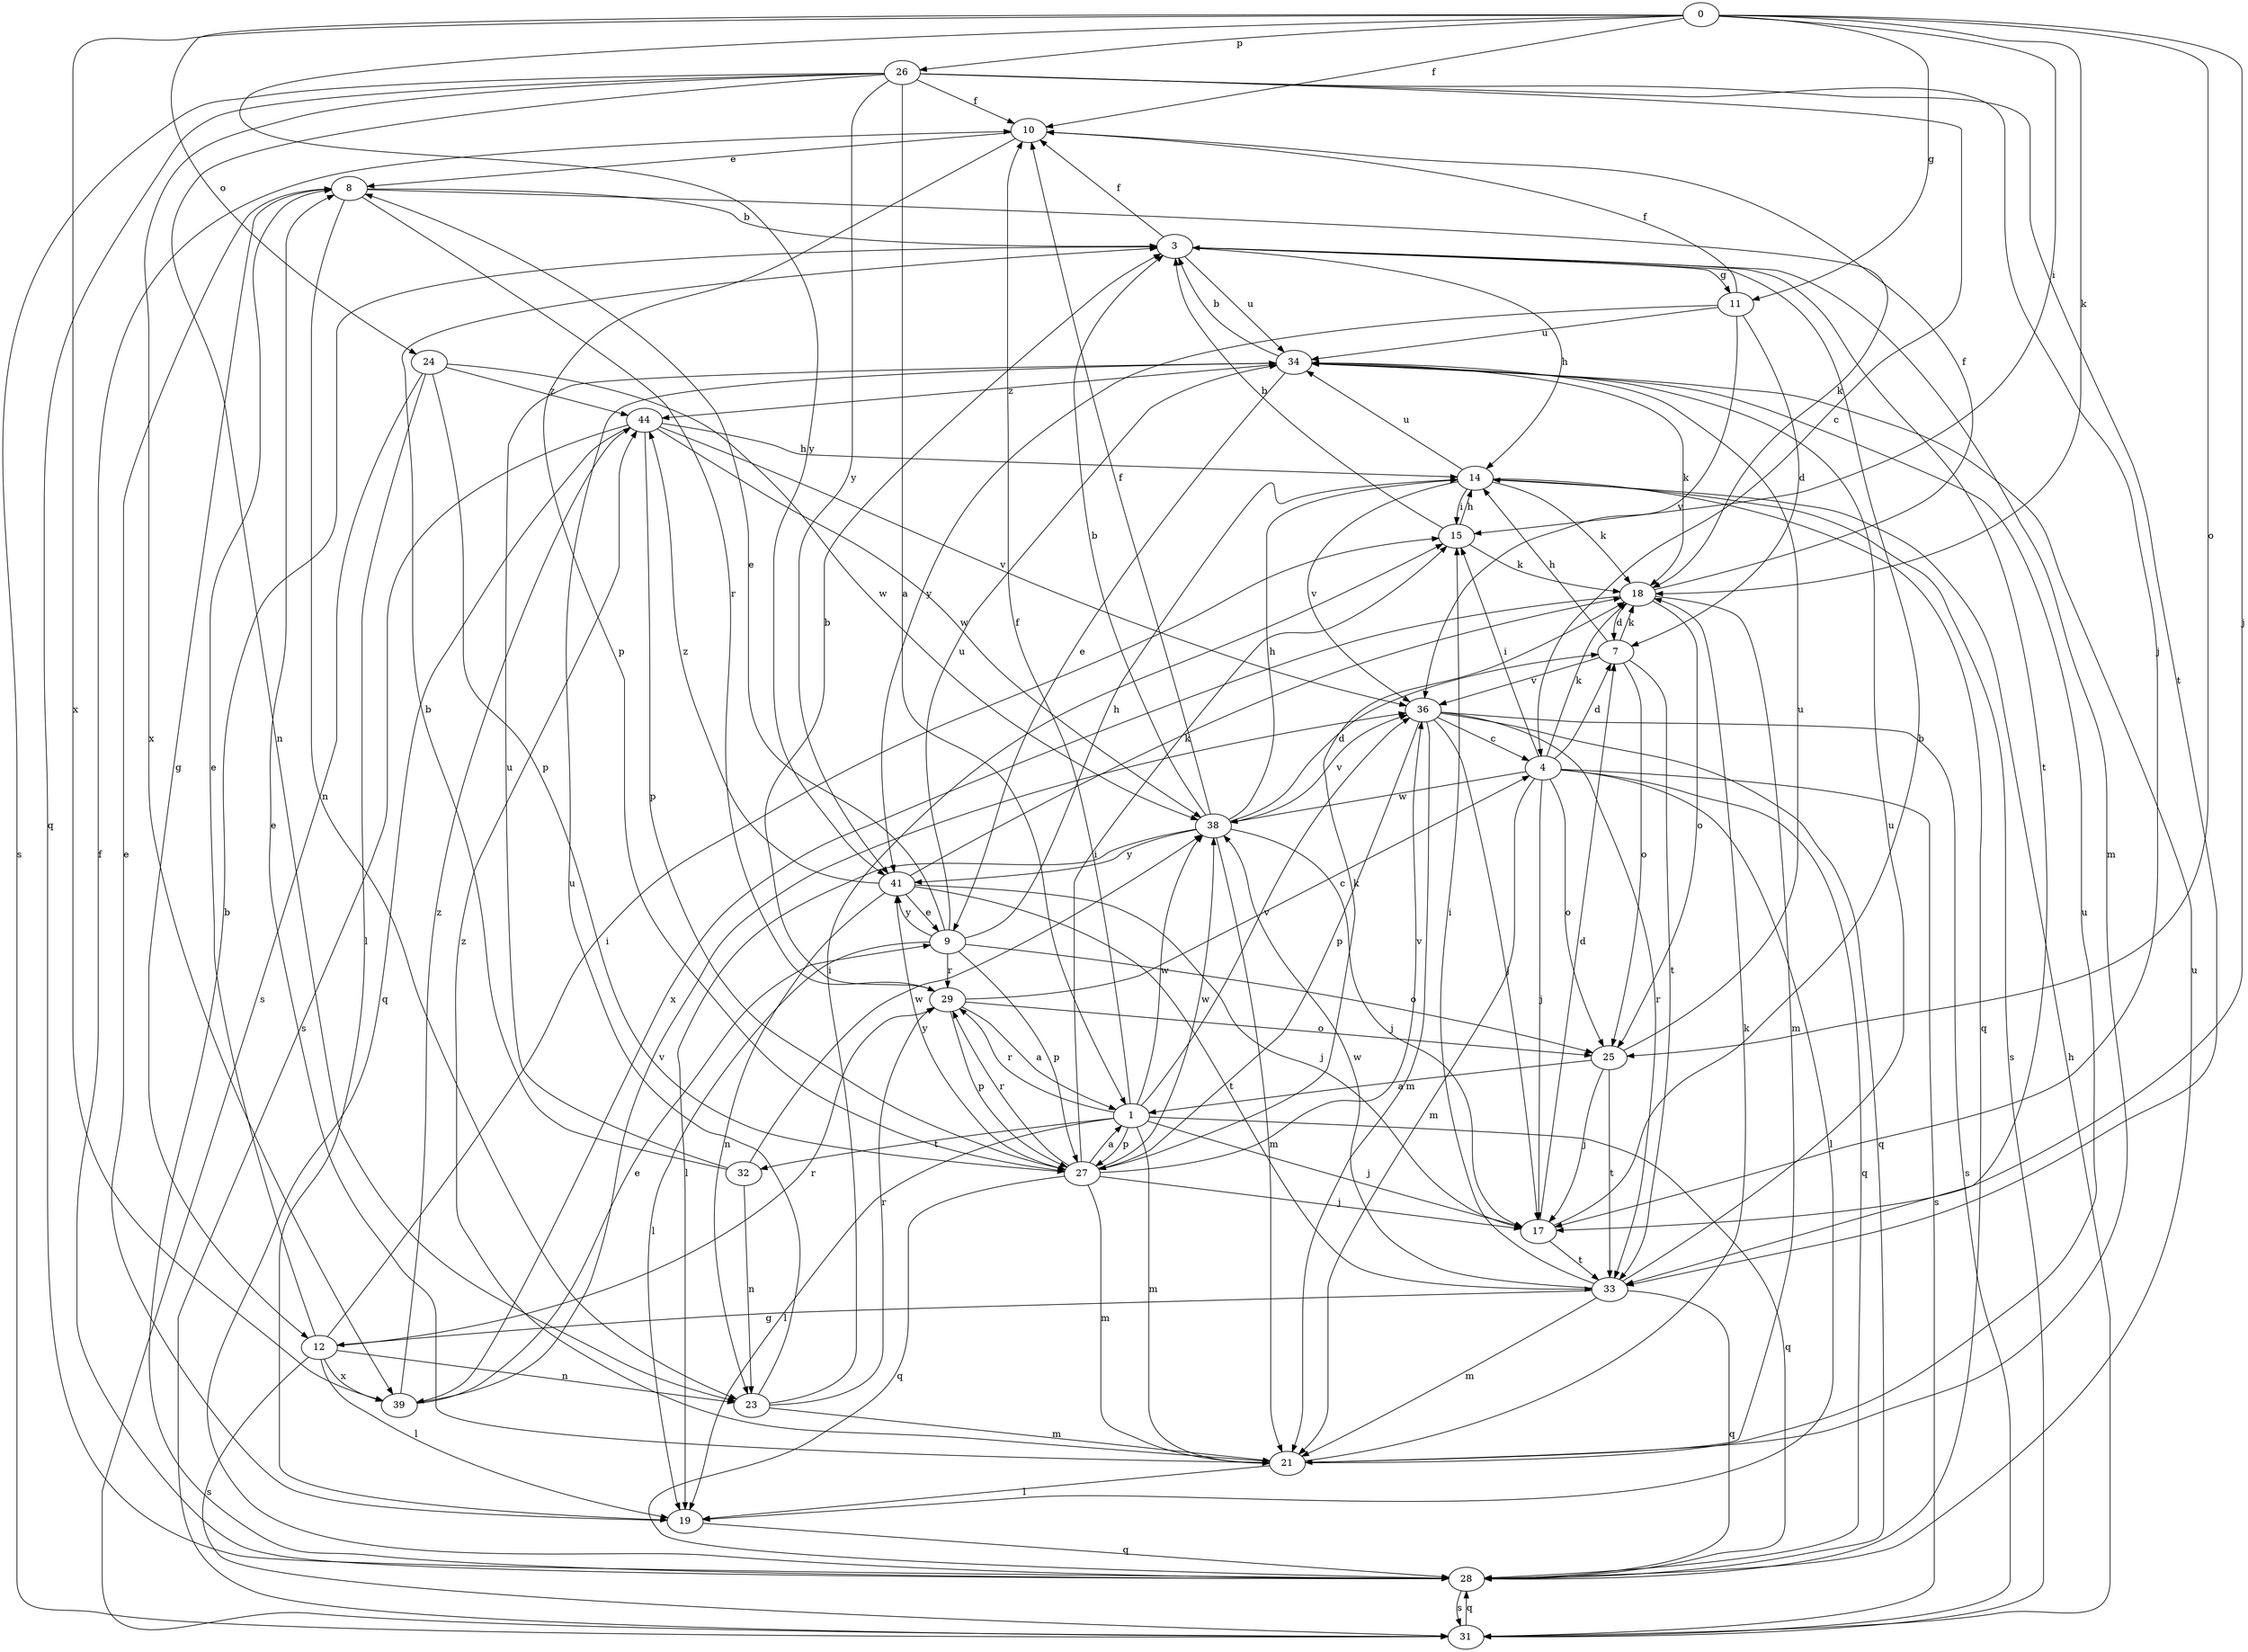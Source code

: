 strict digraph  {
0;
1;
3;
4;
7;
8;
9;
10;
11;
12;
14;
15;
17;
18;
19;
21;
23;
24;
25;
26;
27;
28;
29;
31;
32;
33;
34;
36;
38;
39;
41;
44;
0 -> 10  [label=f];
0 -> 11  [label=g];
0 -> 15  [label=i];
0 -> 17  [label=j];
0 -> 18  [label=k];
0 -> 24  [label=o];
0 -> 25  [label=o];
0 -> 26  [label=p];
0 -> 39  [label=x];
0 -> 41  [label=y];
1 -> 10  [label=f];
1 -> 17  [label=j];
1 -> 19  [label=l];
1 -> 21  [label=m];
1 -> 27  [label=p];
1 -> 28  [label=q];
1 -> 29  [label=r];
1 -> 32  [label=t];
1 -> 36  [label=v];
1 -> 38  [label=w];
3 -> 10  [label=f];
3 -> 11  [label=g];
3 -> 14  [label=h];
3 -> 21  [label=m];
3 -> 33  [label=t];
3 -> 34  [label=u];
4 -> 7  [label=d];
4 -> 15  [label=i];
4 -> 17  [label=j];
4 -> 18  [label=k];
4 -> 19  [label=l];
4 -> 21  [label=m];
4 -> 25  [label=o];
4 -> 28  [label=q];
4 -> 31  [label=s];
4 -> 38  [label=w];
7 -> 14  [label=h];
7 -> 18  [label=k];
7 -> 25  [label=o];
7 -> 33  [label=t];
7 -> 36  [label=v];
8 -> 3  [label=b];
8 -> 12  [label=g];
8 -> 18  [label=k];
8 -> 23  [label=n];
8 -> 29  [label=r];
9 -> 8  [label=e];
9 -> 14  [label=h];
9 -> 19  [label=l];
9 -> 25  [label=o];
9 -> 27  [label=p];
9 -> 29  [label=r];
9 -> 34  [label=u];
9 -> 41  [label=y];
10 -> 8  [label=e];
10 -> 27  [label=p];
11 -> 7  [label=d];
11 -> 10  [label=f];
11 -> 34  [label=u];
11 -> 36  [label=v];
11 -> 41  [label=y];
12 -> 8  [label=e];
12 -> 15  [label=i];
12 -> 19  [label=l];
12 -> 23  [label=n];
12 -> 29  [label=r];
12 -> 31  [label=s];
12 -> 39  [label=x];
14 -> 15  [label=i];
14 -> 18  [label=k];
14 -> 28  [label=q];
14 -> 31  [label=s];
14 -> 34  [label=u];
14 -> 36  [label=v];
15 -> 3  [label=b];
15 -> 14  [label=h];
15 -> 18  [label=k];
17 -> 3  [label=b];
17 -> 7  [label=d];
17 -> 33  [label=t];
18 -> 7  [label=d];
18 -> 10  [label=f];
18 -> 21  [label=m];
18 -> 25  [label=o];
18 -> 39  [label=x];
19 -> 8  [label=e];
19 -> 28  [label=q];
21 -> 8  [label=e];
21 -> 18  [label=k];
21 -> 19  [label=l];
21 -> 34  [label=u];
21 -> 44  [label=z];
23 -> 15  [label=i];
23 -> 21  [label=m];
23 -> 29  [label=r];
23 -> 34  [label=u];
24 -> 19  [label=l];
24 -> 27  [label=p];
24 -> 31  [label=s];
24 -> 38  [label=w];
24 -> 44  [label=z];
25 -> 1  [label=a];
25 -> 17  [label=j];
25 -> 33  [label=t];
25 -> 34  [label=u];
26 -> 1  [label=a];
26 -> 4  [label=c];
26 -> 10  [label=f];
26 -> 17  [label=j];
26 -> 23  [label=n];
26 -> 28  [label=q];
26 -> 31  [label=s];
26 -> 33  [label=t];
26 -> 39  [label=x];
26 -> 41  [label=y];
27 -> 1  [label=a];
27 -> 15  [label=i];
27 -> 17  [label=j];
27 -> 18  [label=k];
27 -> 21  [label=m];
27 -> 28  [label=q];
27 -> 29  [label=r];
27 -> 36  [label=v];
27 -> 38  [label=w];
27 -> 41  [label=y];
28 -> 3  [label=b];
28 -> 10  [label=f];
28 -> 31  [label=s];
28 -> 34  [label=u];
29 -> 1  [label=a];
29 -> 3  [label=b];
29 -> 4  [label=c];
29 -> 25  [label=o];
29 -> 27  [label=p];
31 -> 14  [label=h];
31 -> 28  [label=q];
32 -> 3  [label=b];
32 -> 23  [label=n];
32 -> 34  [label=u];
32 -> 38  [label=w];
33 -> 12  [label=g];
33 -> 15  [label=i];
33 -> 21  [label=m];
33 -> 28  [label=q];
33 -> 34  [label=u];
33 -> 38  [label=w];
34 -> 3  [label=b];
34 -> 9  [label=e];
34 -> 18  [label=k];
34 -> 44  [label=z];
36 -> 4  [label=c];
36 -> 17  [label=j];
36 -> 21  [label=m];
36 -> 27  [label=p];
36 -> 28  [label=q];
36 -> 31  [label=s];
36 -> 33  [label=r];
38 -> 3  [label=b];
38 -> 7  [label=d];
38 -> 10  [label=f];
38 -> 14  [label=h];
38 -> 17  [label=j];
38 -> 19  [label=l];
38 -> 21  [label=m];
38 -> 36  [label=v];
38 -> 41  [label=y];
39 -> 9  [label=e];
39 -> 36  [label=v];
39 -> 44  [label=z];
41 -> 9  [label=e];
41 -> 17  [label=j];
41 -> 18  [label=k];
41 -> 23  [label=n];
41 -> 33  [label=t];
41 -> 44  [label=z];
44 -> 14  [label=h];
44 -> 27  [label=p];
44 -> 28  [label=q];
44 -> 31  [label=s];
44 -> 36  [label=v];
44 -> 38  [label=w];
}

